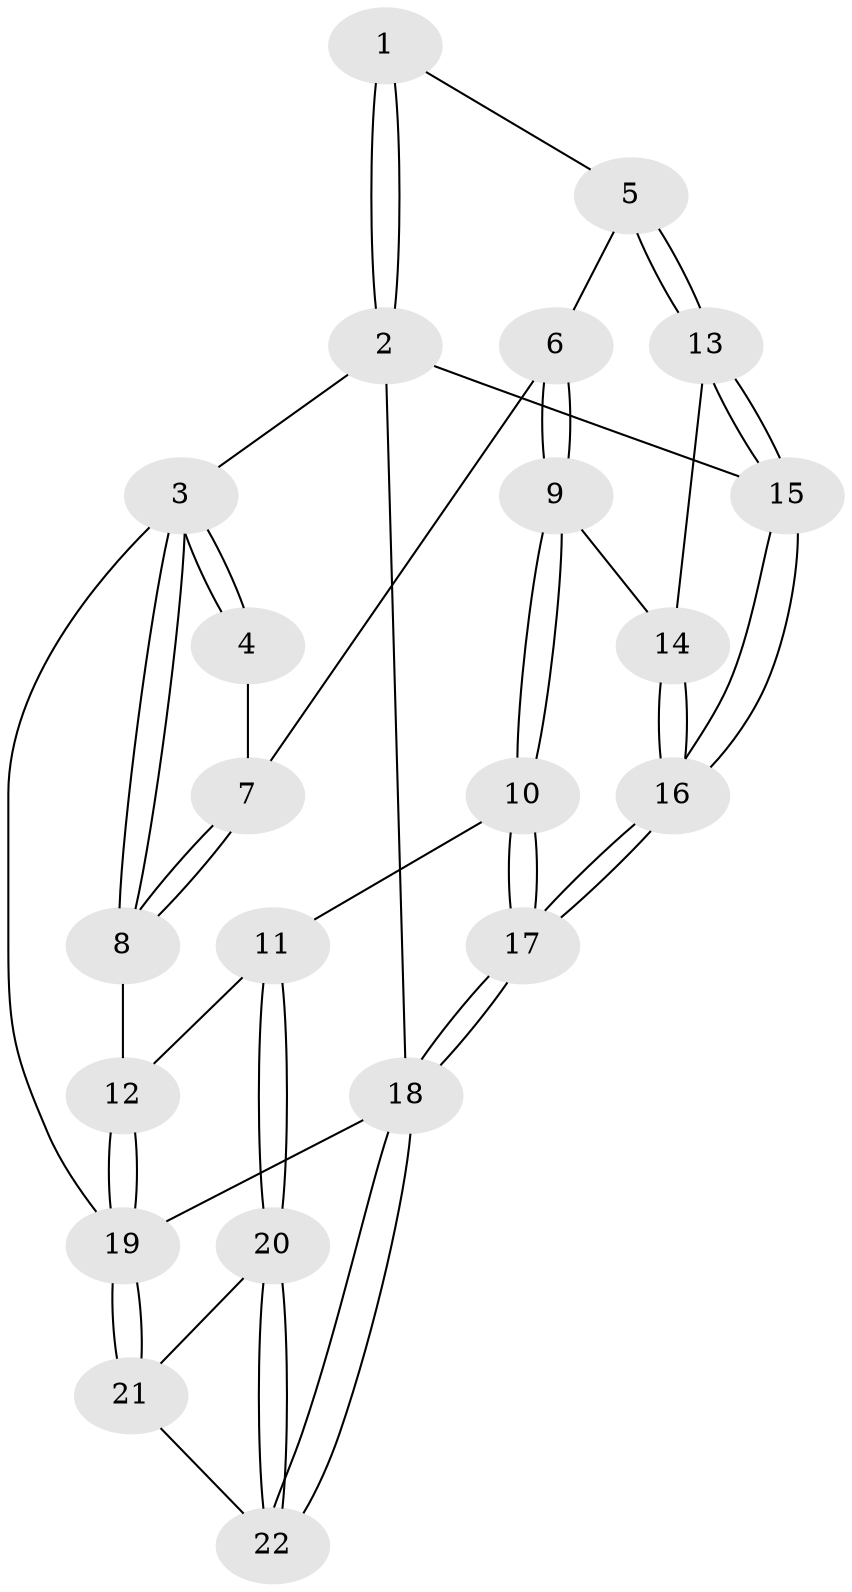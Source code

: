 // Generated by graph-tools (version 1.1) at 2025/46/02/15/25 05:46:28]
// undirected, 22 vertices, 52 edges
graph export_dot {
graph [start="1"]
  node [color=gray90,style=filled];
  1 [pos="+0.7852511946405982+0"];
  2 [pos="+1+0"];
  3 [pos="+0+0"];
  4 [pos="+0.25362296319884+0"];
  5 [pos="+0.656161720784263+0.19154338797416706"];
  6 [pos="+0.3138076144463484+0.2667926917651817"];
  7 [pos="+0.23413004502320828+0.2277621335716692"];
  8 [pos="+0+0.37259472891009493"];
  9 [pos="+0.406226772095868+0.6070093987860364"];
  10 [pos="+0.3887386474384769+0.633428487453686"];
  11 [pos="+0.36296956238985434+0.6565018883193521"];
  12 [pos="+0+0.6010781626561909"];
  13 [pos="+0.657680575271424+0.38403382731393987"];
  14 [pos="+0.5564364940045585+0.5168676057741584"];
  15 [pos="+0.9912924910519065+0.5936078481043965"];
  16 [pos="+1+0.9372044677211503"];
  17 [pos="+1+0.9387216913016216"];
  18 [pos="+1+1"];
  19 [pos="+0+1"];
  20 [pos="+0.37836333240275705+0.780406134461764"];
  21 [pos="+0.21524589810120992+1"];
  22 [pos="+0.9634204002037781+1"];
  1 -- 2;
  1 -- 2;
  1 -- 5;
  2 -- 3;
  2 -- 15;
  2 -- 18;
  3 -- 4;
  3 -- 4;
  3 -- 8;
  3 -- 8;
  3 -- 19;
  4 -- 7;
  5 -- 6;
  5 -- 13;
  5 -- 13;
  6 -- 7;
  6 -- 9;
  6 -- 9;
  7 -- 8;
  7 -- 8;
  8 -- 12;
  9 -- 10;
  9 -- 10;
  9 -- 14;
  10 -- 11;
  10 -- 17;
  10 -- 17;
  11 -- 12;
  11 -- 20;
  11 -- 20;
  12 -- 19;
  12 -- 19;
  13 -- 14;
  13 -- 15;
  13 -- 15;
  14 -- 16;
  14 -- 16;
  15 -- 16;
  15 -- 16;
  16 -- 17;
  16 -- 17;
  17 -- 18;
  17 -- 18;
  18 -- 22;
  18 -- 22;
  18 -- 19;
  19 -- 21;
  19 -- 21;
  20 -- 21;
  20 -- 22;
  20 -- 22;
  21 -- 22;
}
